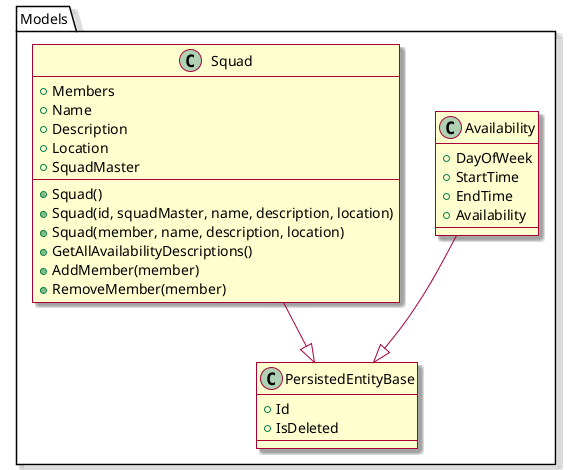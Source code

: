 @startuml Sequence

skin rose

class Models.PersistedEntityBase {
    +Id
    +IsDeleted
}

class Models.Availability {
    +DayOfWeek
    +StartTime
    +EndTime
    +Availability
}

class Models.Squad {
    +Members
    +Name
    +Description
    +Location
    +SquadMaster

    +Squad()
    +Squad(id, squadMaster, name, description, location)
    +Squad(member, name, description, location)
    +GetAllAvailabilityDescriptions()
    +AddMember(member)
    +RemoveMember(member)
}

Models.Availability --|> Models.PersistedEntityBase
Models.Squad --|> Models.PersistedEntityBase

@enduml